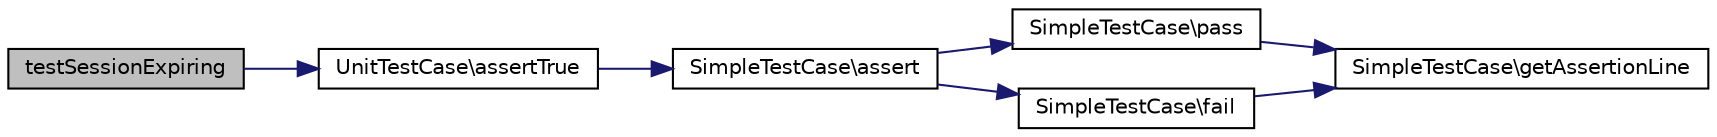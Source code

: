 digraph "testSessionExpiring"
{
  edge [fontname="Helvetica",fontsize="10",labelfontname="Helvetica",labelfontsize="10"];
  node [fontname="Helvetica",fontsize="10",shape=record];
  rankdir="LR";
  Node1 [label="testSessionExpiring",height=0.2,width=0.4,color="black", fillcolor="grey75", style="filled" fontcolor="black"];
  Node1 -> Node2 [color="midnightblue",fontsize="10",style="solid",fontname="Helvetica"];
  Node2 [label="UnitTestCase\\assertTrue",height=0.2,width=0.4,color="black", fillcolor="white", style="filled",URL="$class_unit_test_case.html#a0b1a5fbb86c56cd7ab7d1dced7af0cad"];
  Node2 -> Node3 [color="midnightblue",fontsize="10",style="solid",fontname="Helvetica"];
  Node3 [label="SimpleTestCase\\assert",height=0.2,width=0.4,color="black", fillcolor="white", style="filled",URL="$class_simple_test_case.html#a9be3866087958c52771a4eb0921a80f8"];
  Node3 -> Node4 [color="midnightblue",fontsize="10",style="solid",fontname="Helvetica"];
  Node4 [label="SimpleTestCase\\pass",height=0.2,width=0.4,color="black", fillcolor="white", style="filled",URL="$class_simple_test_case.html#a413ec6a28c017c7f5c08af552930a023"];
  Node4 -> Node5 [color="midnightblue",fontsize="10",style="solid",fontname="Helvetica"];
  Node5 [label="SimpleTestCase\\getAssertionLine",height=0.2,width=0.4,color="black", fillcolor="white", style="filled",URL="$class_simple_test_case.html#a4389a897171547fc4545f56a75bf0c9f"];
  Node3 -> Node6 [color="midnightblue",fontsize="10",style="solid",fontname="Helvetica"];
  Node6 [label="SimpleTestCase\\fail",height=0.2,width=0.4,color="black", fillcolor="white", style="filled",URL="$class_simple_test_case.html#a74070e976d1372da2111be1c059c6ce3"];
  Node6 -> Node5 [color="midnightblue",fontsize="10",style="solid",fontname="Helvetica"];
}
